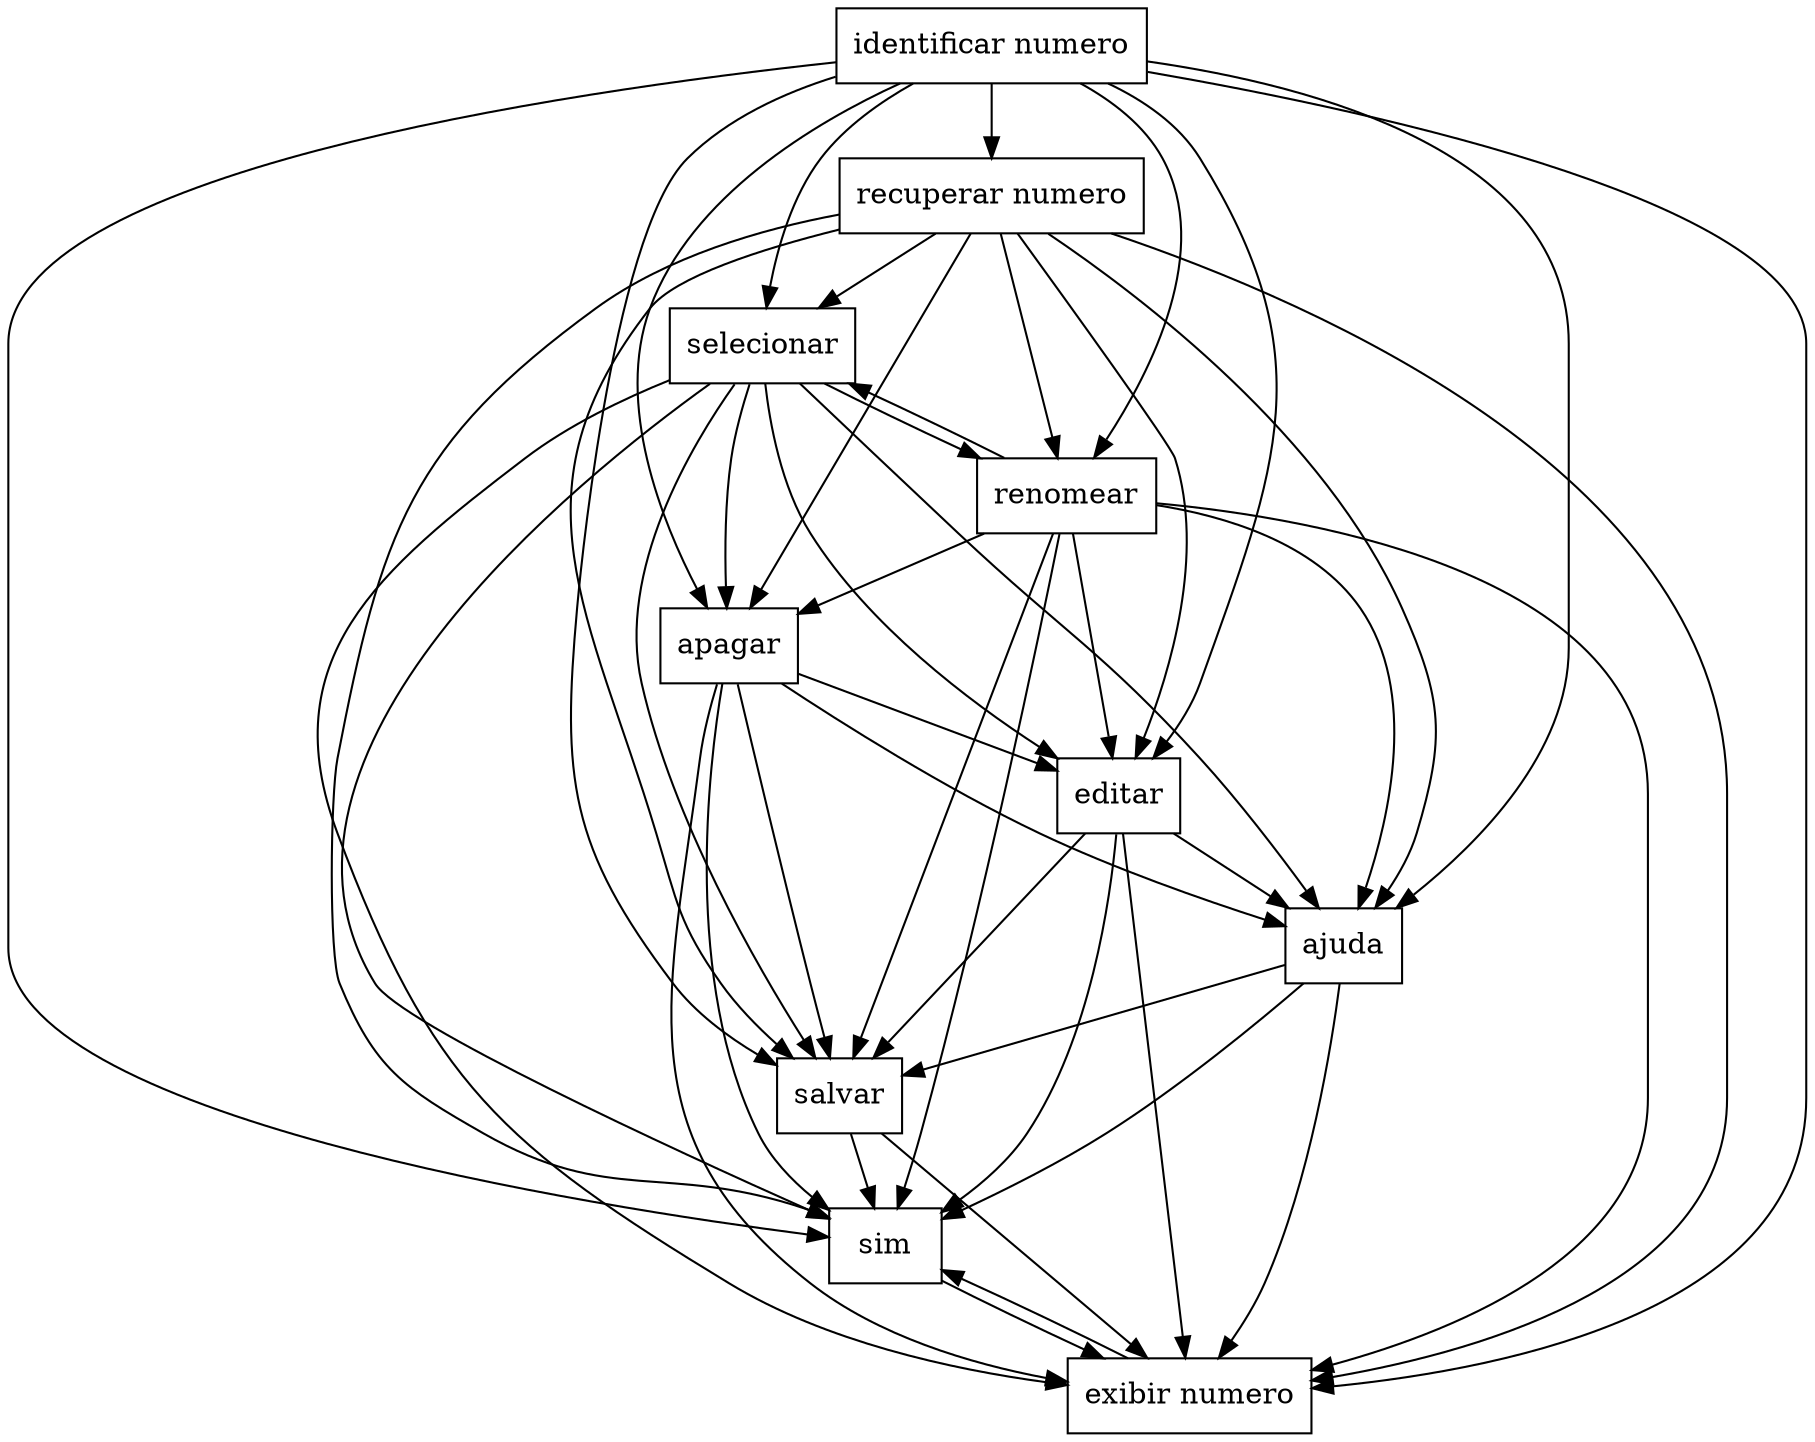 digraph{
graph [rankdir=TB];
node [shape=box];
edge [arrowhead=normal];
0[label="selecionar",]
1[label="renomear",]
2[label="editar",]
3[label="recuperar numero",]
4[label="sim",]
5[label="ajuda",]
6[label="exibir numero",]
7[label="identificar numero",]
8[label="salvar",]
9[label="apagar",]
0->1[label="",]
0->2[label="",]
0->4[label="",]
0->5[label="",]
0->6[label="",]
0->8[label="",]
0->9[label="",]
1->0[label="",]
1->2[label="",]
1->4[label="",]
1->5[label="",]
1->6[label="",]
1->8[label="",]
1->9[label="",]
2->4[label="",]
2->5[label="",]
2->6[label="",]
2->8[label="",]
3->0[label="",]
3->1[label="",]
3->2[label="",]
3->4[label="",]
3->5[label="",]
3->6[label="",]
3->8[label="",]
3->9[label="",]
4->6[label="",]
5->4[label="",]
5->6[label="",]
5->8[label="",]
6->4[label="",]
7->0[label="",]
7->1[label="",]
7->2[label="",]
7->3[label="",]
7->4[label="",]
7->5[label="",]
7->6[label="",]
7->8[label="",]
7->9[label="",]
8->4[label="",]
8->6[label="",]
9->2[label="",]
9->4[label="",]
9->5[label="",]
9->6[label="",]
9->8[label="",]
}
